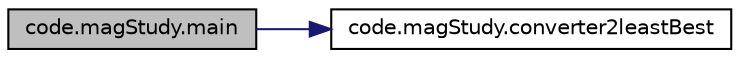 digraph "code.magStudy.main"
{
  edge [fontname="Helvetica",fontsize="10",labelfontname="Helvetica",labelfontsize="10"];
  node [fontname="Helvetica",fontsize="10",shape=record];
  rankdir="LR";
  Node13 [label="code.magStudy.main",height=0.2,width=0.4,color="black", fillcolor="grey75", style="filled", fontcolor="black"];
  Node13 -> Node14 [color="midnightblue",fontsize="10",style="solid",fontname="Helvetica"];
  Node14 [label="code.magStudy.converter2leastBest",height=0.2,width=0.4,color="black", fillcolor="white", style="filled",URL="$namespacecode_1_1mag_study.html#a43dce4cb5ac4f0c4ff997b2f41b74616"];
}
